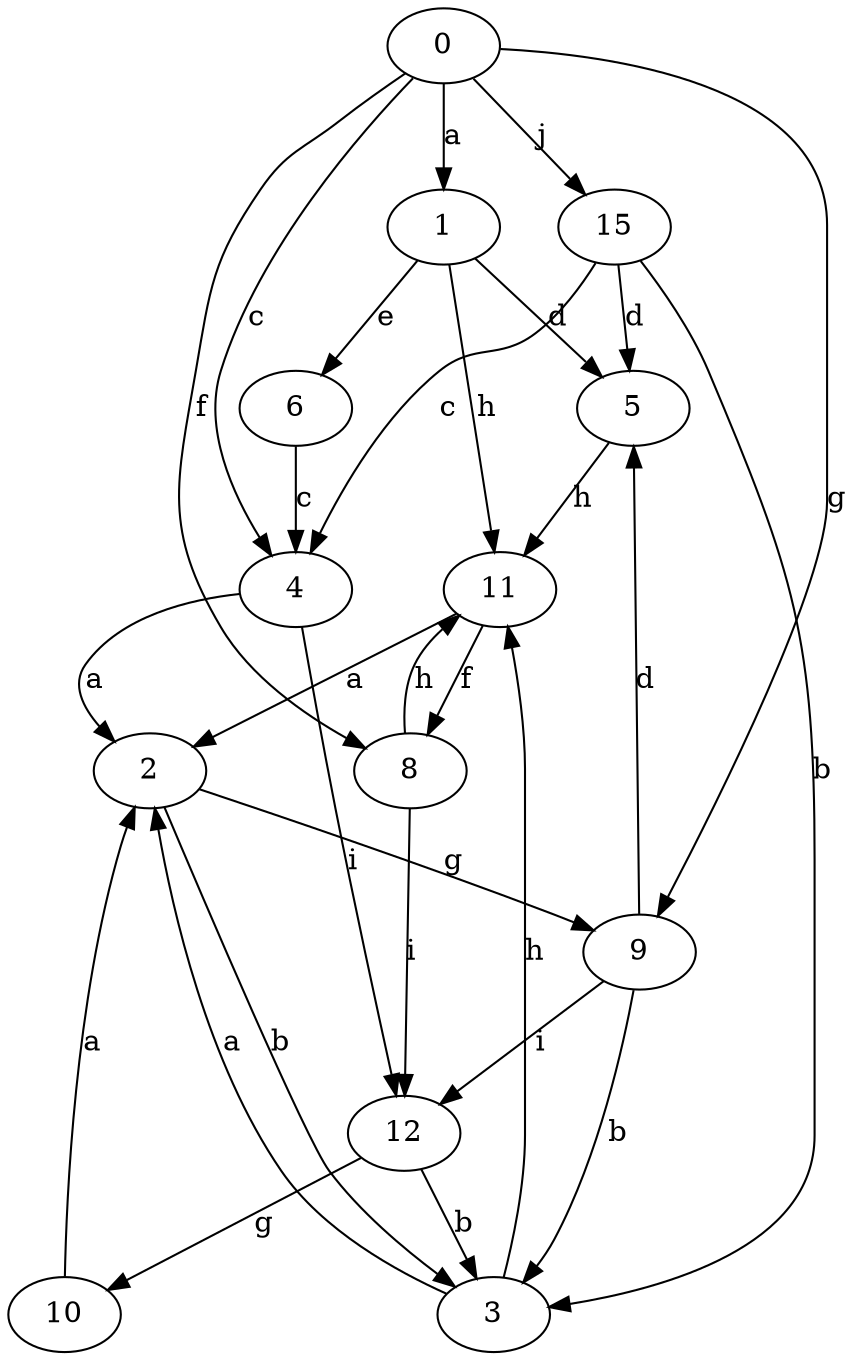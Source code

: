strict digraph  {
1;
2;
3;
4;
5;
6;
8;
9;
10;
11;
12;
0;
15;
1 -> 5  [label=d];
1 -> 6  [label=e];
1 -> 11  [label=h];
2 -> 3  [label=b];
2 -> 9  [label=g];
3 -> 2  [label=a];
3 -> 11  [label=h];
4 -> 2  [label=a];
4 -> 12  [label=i];
5 -> 11  [label=h];
6 -> 4  [label=c];
8 -> 11  [label=h];
8 -> 12  [label=i];
9 -> 3  [label=b];
9 -> 5  [label=d];
9 -> 12  [label=i];
10 -> 2  [label=a];
11 -> 2  [label=a];
11 -> 8  [label=f];
12 -> 3  [label=b];
12 -> 10  [label=g];
0 -> 1  [label=a];
0 -> 4  [label=c];
0 -> 8  [label=f];
0 -> 9  [label=g];
0 -> 15  [label=j];
15 -> 3  [label=b];
15 -> 4  [label=c];
15 -> 5  [label=d];
}
